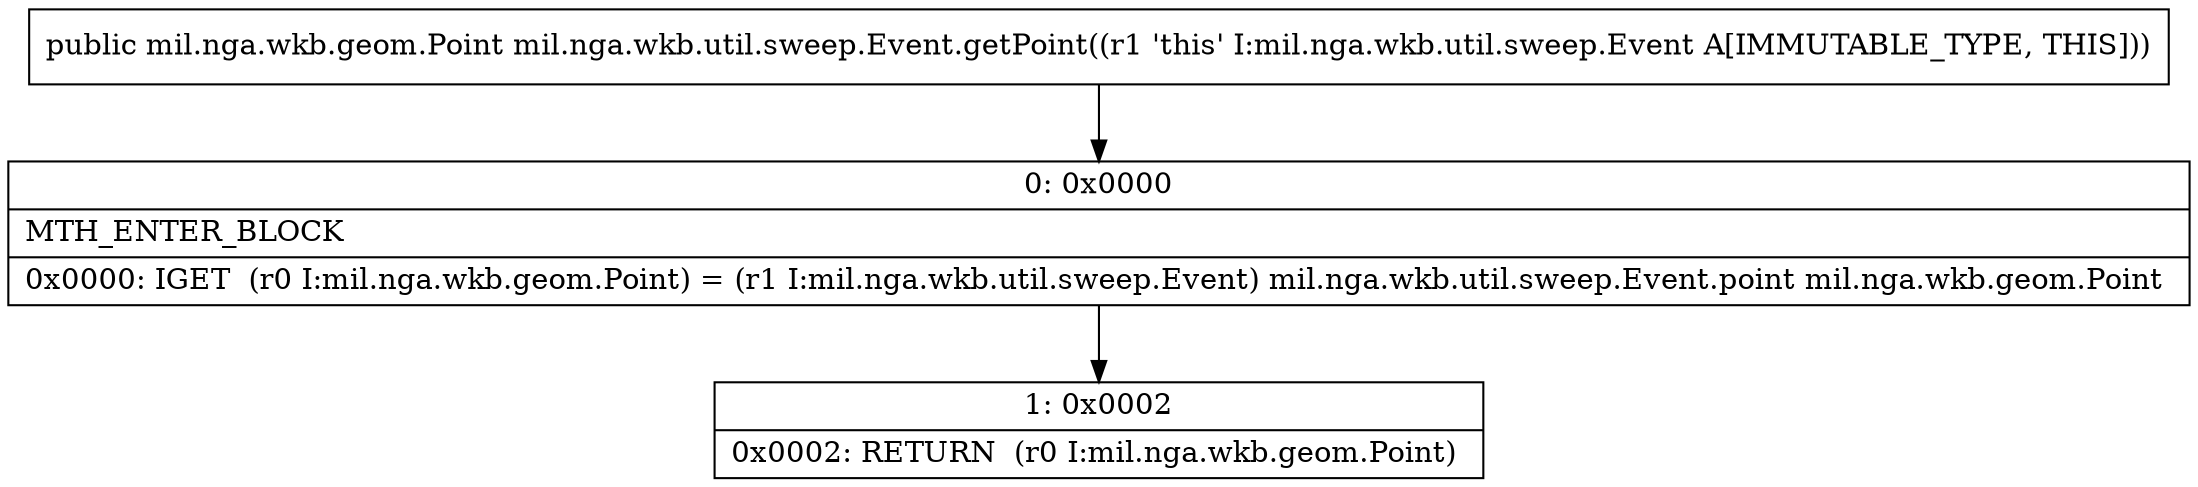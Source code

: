 digraph "CFG formil.nga.wkb.util.sweep.Event.getPoint()Lmil\/nga\/wkb\/geom\/Point;" {
Node_0 [shape=record,label="{0\:\ 0x0000|MTH_ENTER_BLOCK\l|0x0000: IGET  (r0 I:mil.nga.wkb.geom.Point) = (r1 I:mil.nga.wkb.util.sweep.Event) mil.nga.wkb.util.sweep.Event.point mil.nga.wkb.geom.Point \l}"];
Node_1 [shape=record,label="{1\:\ 0x0002|0x0002: RETURN  (r0 I:mil.nga.wkb.geom.Point) \l}"];
MethodNode[shape=record,label="{public mil.nga.wkb.geom.Point mil.nga.wkb.util.sweep.Event.getPoint((r1 'this' I:mil.nga.wkb.util.sweep.Event A[IMMUTABLE_TYPE, THIS])) }"];
MethodNode -> Node_0;
Node_0 -> Node_1;
}

